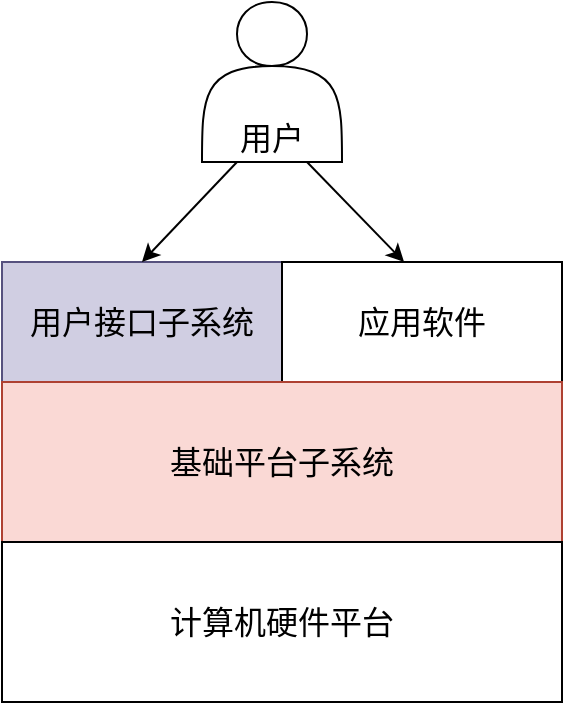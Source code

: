 <mxfile version="12.6.5" type="device"><diagram id="gaveNoiYAceXptdWm7NH" name="第 1 页"><mxGraphModel dx="1106" dy="860" grid="1" gridSize="10" guides="1" tooltips="1" connect="1" arrows="1" fold="1" page="1" pageScale="1" pageWidth="827" pageHeight="1169" math="0" shadow="0"><root><mxCell id="0"/><mxCell id="1" parent="0"/><mxCell id="COCiPelbUjeuvwJtcwD_-1" value="" style="rounded=0;whiteSpace=wrap;html=1;" vertex="1" parent="1"><mxGeometry x="240" y="200" width="280" height="220" as="geometry"/></mxCell><mxCell id="COCiPelbUjeuvwJtcwD_-2" value="用户接口子系统" style="rounded=0;whiteSpace=wrap;html=1;fontSize=16;fillColor=#d0cee2;strokeColor=#56517e;" vertex="1" parent="1"><mxGeometry x="240" y="200" width="140" height="60" as="geometry"/></mxCell><mxCell id="COCiPelbUjeuvwJtcwD_-3" value="&lt;font style=&quot;font-size: 16px&quot;&gt;应用软件&lt;/font&gt;" style="rounded=0;whiteSpace=wrap;html=1;" vertex="1" parent="1"><mxGeometry x="380" y="200" width="140" height="60" as="geometry"/></mxCell><mxCell id="COCiPelbUjeuvwJtcwD_-5" style="orthogonalLoop=1;jettySize=auto;html=1;exitX=0.25;exitY=1;exitDx=0;exitDy=0;entryX=0.5;entryY=0;entryDx=0;entryDy=0;fontSize=16;" edge="1" parent="1" source="COCiPelbUjeuvwJtcwD_-4" target="COCiPelbUjeuvwJtcwD_-2"><mxGeometry relative="1" as="geometry"/></mxCell><mxCell id="COCiPelbUjeuvwJtcwD_-6" style="orthogonalLoop=1;jettySize=auto;html=1;exitX=0.75;exitY=1;exitDx=0;exitDy=0;entryX=0.436;entryY=0;entryDx=0;entryDy=0;entryPerimeter=0;fontSize=16;" edge="1" parent="1" source="COCiPelbUjeuvwJtcwD_-4" target="COCiPelbUjeuvwJtcwD_-3"><mxGeometry relative="1" as="geometry"/></mxCell><mxCell id="COCiPelbUjeuvwJtcwD_-4" value="用户" style="shape=actor;whiteSpace=wrap;html=1;fontSize=16;verticalAlign=bottom;" vertex="1" parent="1"><mxGeometry x="340" y="70" width="70" height="80" as="geometry"/></mxCell><mxCell id="COCiPelbUjeuvwJtcwD_-7" value="基础平台子系统" style="rounded=0;whiteSpace=wrap;html=1;fontSize=16;fillColor=#fad9d5;strokeColor=#ae4132;" vertex="1" parent="1"><mxGeometry x="240" y="260" width="280" height="80" as="geometry"/></mxCell><mxCell id="COCiPelbUjeuvwJtcwD_-8" value="计算机硬件平台" style="rounded=0;whiteSpace=wrap;html=1;fontSize=16;" vertex="1" parent="1"><mxGeometry x="240" y="340" width="280" height="80" as="geometry"/></mxCell></root></mxGraphModel></diagram></mxfile>